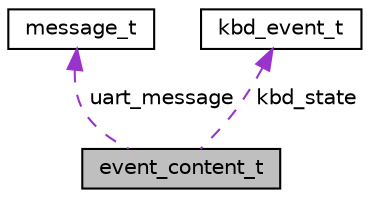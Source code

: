 digraph "event_content_t"
{
 // LATEX_PDF_SIZE
  edge [fontname="Helvetica",fontsize="10",labelfontname="Helvetica",labelfontsize="10"];
  node [fontname="Helvetica",fontsize="10",shape=record];
  Node1 [label="event_content_t",height=0.2,width=0.4,color="black", fillcolor="grey75", style="filled", fontcolor="black",tooltip="Content of an event."];
  Node2 -> Node1 [dir="back",color="darkorchid3",fontsize="10",style="dashed",label=" uart_message" ,fontname="Helvetica"];
  Node2 [label="message_t",height=0.2,width=0.4,color="black", fillcolor="white", style="filled",URL="$structmessage__t.html",tooltip="Represents a message sent to or received from the serial port."];
  Node3 -> Node1 [dir="back",color="darkorchid3",fontsize="10",style="dashed",label=" kbd_state" ,fontname="Helvetica"];
  Node3 [label="kbd_event_t",height=0.2,width=0.4,color="black", fillcolor="white", style="filled",URL="$structkbd__event__t.html",tooltip="Keyboard event."];
}
